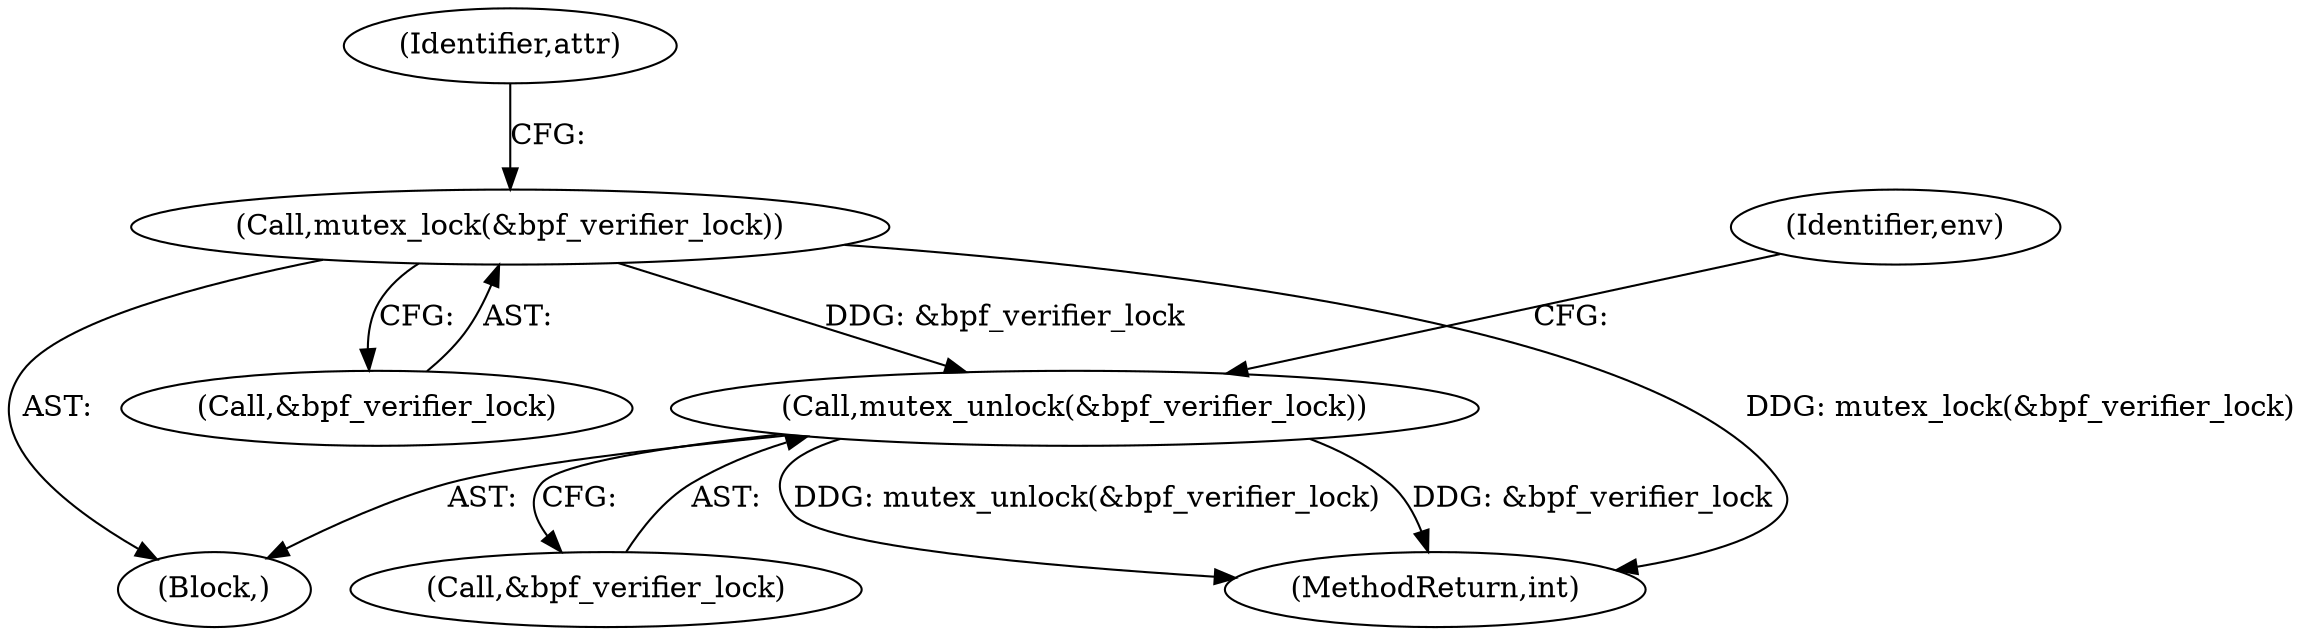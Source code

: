digraph "0_linux_c131187db2d3fa2f8bf32fdf4e9a4ef805168467_0@API" {
"1000185" [label="(Call,mutex_lock(&bpf_verifier_lock))"];
"1000510" [label="(Call,mutex_unlock(&bpf_verifier_lock))"];
"1000185" [label="(Call,mutex_lock(&bpf_verifier_lock))"];
"1000510" [label="(Call,mutex_unlock(&bpf_verifier_lock))"];
"1000515" [label="(Identifier,env)"];
"1000112" [label="(Block,)"];
"1000511" [label="(Call,&bpf_verifier_lock)"];
"1000522" [label="(MethodReturn,int)"];
"1000191" [label="(Identifier,attr)"];
"1000186" [label="(Call,&bpf_verifier_lock)"];
"1000185" -> "1000112"  [label="AST: "];
"1000185" -> "1000186"  [label="CFG: "];
"1000186" -> "1000185"  [label="AST: "];
"1000191" -> "1000185"  [label="CFG: "];
"1000185" -> "1000522"  [label="DDG: mutex_lock(&bpf_verifier_lock)"];
"1000185" -> "1000510"  [label="DDG: &bpf_verifier_lock"];
"1000510" -> "1000112"  [label="AST: "];
"1000510" -> "1000511"  [label="CFG: "];
"1000511" -> "1000510"  [label="AST: "];
"1000515" -> "1000510"  [label="CFG: "];
"1000510" -> "1000522"  [label="DDG: &bpf_verifier_lock"];
"1000510" -> "1000522"  [label="DDG: mutex_unlock(&bpf_verifier_lock)"];
}
